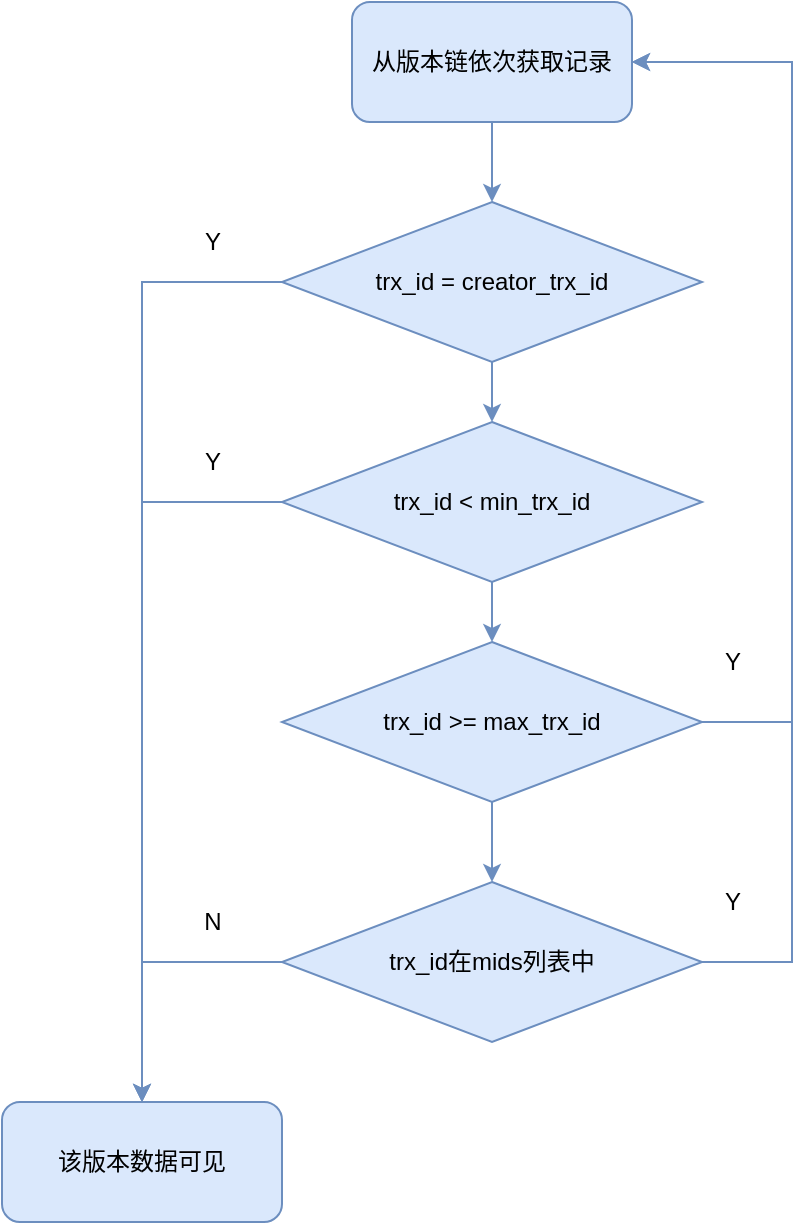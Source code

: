 <mxfile version="15.0.6" type="github">
  <diagram id="CSZVZyFVIdbadKbM7uaS" name="Page-1">
    <mxGraphModel dx="1426" dy="771" grid="1" gridSize="10" guides="1" tooltips="1" connect="1" arrows="1" fold="1" page="1" pageScale="1" pageWidth="827" pageHeight="1169" math="0" shadow="0">
      <root>
        <mxCell id="0" />
        <mxCell id="1" parent="0" />
        <mxCell id="Ul4053_IAkG8oYqvmwzx-12" value="" style="edgeStyle=orthogonalEdgeStyle;rounded=0;orthogonalLoop=1;jettySize=auto;html=1;fillColor=#dae8fc;strokeColor=#6c8ebf;" edge="1" parent="1" source="Ul4053_IAkG8oYqvmwzx-2" target="Ul4053_IAkG8oYqvmwzx-3">
          <mxGeometry relative="1" as="geometry" />
        </mxCell>
        <mxCell id="Ul4053_IAkG8oYqvmwzx-15" style="edgeStyle=orthogonalEdgeStyle;rounded=0;orthogonalLoop=1;jettySize=auto;html=1;exitX=0;exitY=0.5;exitDx=0;exitDy=0;entryX=0.5;entryY=0;entryDx=0;entryDy=0;fillColor=#dae8fc;strokeColor=#6c8ebf;" edge="1" parent="1" source="Ul4053_IAkG8oYqvmwzx-2" target="Ul4053_IAkG8oYqvmwzx-10">
          <mxGeometry relative="1" as="geometry" />
        </mxCell>
        <mxCell id="Ul4053_IAkG8oYqvmwzx-2" value="trx_id =&lt;span style=&quot;box-sizing: border-box ; outline: 0px ; overflow-wrap: break-word&quot;&gt;&amp;nbsp;creator_trx_id&lt;/span&gt;" style="rhombus;whiteSpace=wrap;html=1;fillColor=#dae8fc;strokeColor=#6c8ebf;" vertex="1" parent="1">
          <mxGeometry x="175" y="300" width="210" height="80" as="geometry" />
        </mxCell>
        <mxCell id="Ul4053_IAkG8oYqvmwzx-13" value="" style="edgeStyle=orthogonalEdgeStyle;rounded=0;orthogonalLoop=1;jettySize=auto;html=1;fillColor=#dae8fc;strokeColor=#6c8ebf;" edge="1" parent="1" source="Ul4053_IAkG8oYqvmwzx-3" target="Ul4053_IAkG8oYqvmwzx-4">
          <mxGeometry relative="1" as="geometry" />
        </mxCell>
        <mxCell id="Ul4053_IAkG8oYqvmwzx-17" style="edgeStyle=orthogonalEdgeStyle;rounded=0;orthogonalLoop=1;jettySize=auto;html=1;exitX=0;exitY=0.5;exitDx=0;exitDy=0;entryX=0.5;entryY=0;entryDx=0;entryDy=0;endArrow=classic;endFill=1;fillColor=#dae8fc;strokeColor=#6c8ebf;" edge="1" parent="1" source="Ul4053_IAkG8oYqvmwzx-3" target="Ul4053_IAkG8oYqvmwzx-10">
          <mxGeometry relative="1" as="geometry" />
        </mxCell>
        <mxCell id="Ul4053_IAkG8oYqvmwzx-3" value="trx_id &amp;lt;&lt;span style=&quot;box-sizing: border-box ; outline: 0px ; overflow-wrap: break-word&quot;&gt;&amp;nbsp;min_trx_id&lt;/span&gt;" style="rhombus;whiteSpace=wrap;html=1;fillColor=#dae8fc;strokeColor=#6c8ebf;" vertex="1" parent="1">
          <mxGeometry x="175" y="410" width="210" height="80" as="geometry" />
        </mxCell>
        <mxCell id="Ul4053_IAkG8oYqvmwzx-14" value="" style="edgeStyle=orthogonalEdgeStyle;rounded=0;orthogonalLoop=1;jettySize=auto;html=1;fillColor=#dae8fc;strokeColor=#6c8ebf;" edge="1" parent="1" source="Ul4053_IAkG8oYqvmwzx-4" target="Ul4053_IAkG8oYqvmwzx-5">
          <mxGeometry relative="1" as="geometry" />
        </mxCell>
        <mxCell id="Ul4053_IAkG8oYqvmwzx-22" style="edgeStyle=orthogonalEdgeStyle;rounded=0;orthogonalLoop=1;jettySize=auto;html=1;exitX=1;exitY=0.5;exitDx=0;exitDy=0;entryX=1;entryY=0.5;entryDx=0;entryDy=0;endArrow=classic;endFill=1;fillColor=#dae8fc;strokeColor=#6c8ebf;" edge="1" parent="1" source="Ul4053_IAkG8oYqvmwzx-4" target="Ul4053_IAkG8oYqvmwzx-7">
          <mxGeometry relative="1" as="geometry">
            <Array as="points">
              <mxPoint x="430" y="560" />
              <mxPoint x="430" y="230" />
            </Array>
          </mxGeometry>
        </mxCell>
        <mxCell id="Ul4053_IAkG8oYqvmwzx-4" value="trx_id &amp;gt;&lt;span style=&quot;box-sizing: border-box ; outline: 0px ; overflow-wrap: break-word&quot;&gt;= max_trx_id&lt;/span&gt;" style="rhombus;whiteSpace=wrap;html=1;fillColor=#dae8fc;strokeColor=#6c8ebf;" vertex="1" parent="1">
          <mxGeometry x="175" y="520" width="210" height="80" as="geometry" />
        </mxCell>
        <mxCell id="Ul4053_IAkG8oYqvmwzx-18" style="edgeStyle=orthogonalEdgeStyle;rounded=0;orthogonalLoop=1;jettySize=auto;html=1;exitX=0;exitY=0.5;exitDx=0;exitDy=0;entryX=0.5;entryY=0;entryDx=0;entryDy=0;endArrow=classic;endFill=1;fillColor=#dae8fc;strokeColor=#6c8ebf;" edge="1" parent="1" source="Ul4053_IAkG8oYqvmwzx-5" target="Ul4053_IAkG8oYqvmwzx-10">
          <mxGeometry relative="1" as="geometry" />
        </mxCell>
        <mxCell id="Ul4053_IAkG8oYqvmwzx-23" style="edgeStyle=orthogonalEdgeStyle;rounded=0;orthogonalLoop=1;jettySize=auto;html=1;exitX=1;exitY=0.5;exitDx=0;exitDy=0;entryX=1;entryY=0.5;entryDx=0;entryDy=0;endArrow=classic;endFill=1;fillColor=#dae8fc;strokeColor=#6c8ebf;" edge="1" parent="1" source="Ul4053_IAkG8oYqvmwzx-5" target="Ul4053_IAkG8oYqvmwzx-7">
          <mxGeometry relative="1" as="geometry">
            <Array as="points">
              <mxPoint x="430" y="680" />
              <mxPoint x="430" y="230" />
            </Array>
          </mxGeometry>
        </mxCell>
        <mxCell id="Ul4053_IAkG8oYqvmwzx-5" value="trx_id在mids列表中" style="rhombus;whiteSpace=wrap;html=1;fillColor=#dae8fc;strokeColor=#6c8ebf;" vertex="1" parent="1">
          <mxGeometry x="175" y="640" width="210" height="80" as="geometry" />
        </mxCell>
        <mxCell id="Ul4053_IAkG8oYqvmwzx-11" value="" style="edgeStyle=orthogonalEdgeStyle;rounded=0;orthogonalLoop=1;jettySize=auto;html=1;fillColor=#dae8fc;strokeColor=#6c8ebf;" edge="1" parent="1" source="Ul4053_IAkG8oYqvmwzx-7" target="Ul4053_IAkG8oYqvmwzx-2">
          <mxGeometry relative="1" as="geometry" />
        </mxCell>
        <mxCell id="Ul4053_IAkG8oYqvmwzx-7" value="&lt;span&gt;从版本链依次获取记录&lt;/span&gt;" style="rounded=1;whiteSpace=wrap;html=1;fillColor=#dae8fc;strokeColor=#6c8ebf;" vertex="1" parent="1">
          <mxGeometry x="210" y="200" width="140" height="60" as="geometry" />
        </mxCell>
        <mxCell id="Ul4053_IAkG8oYqvmwzx-10" value="该版本数据可见" style="rounded=1;whiteSpace=wrap;html=1;fillColor=#dae8fc;strokeColor=#6c8ebf;" vertex="1" parent="1">
          <mxGeometry x="35" y="750" width="140" height="60" as="geometry" />
        </mxCell>
        <mxCell id="Ul4053_IAkG8oYqvmwzx-19" value="Y" style="text;html=1;align=center;verticalAlign=middle;resizable=0;points=[];autosize=1;" vertex="1" parent="1">
          <mxGeometry x="130" y="310" width="20" height="20" as="geometry" />
        </mxCell>
        <mxCell id="Ul4053_IAkG8oYqvmwzx-20" value="Y" style="text;html=1;align=center;verticalAlign=middle;resizable=0;points=[];autosize=1;" vertex="1" parent="1">
          <mxGeometry x="130" y="420" width="20" height="20" as="geometry" />
        </mxCell>
        <mxCell id="Ul4053_IAkG8oYqvmwzx-21" value="N" style="text;html=1;align=center;verticalAlign=middle;resizable=0;points=[];autosize=1;" vertex="1" parent="1">
          <mxGeometry x="130" y="650" width="20" height="20" as="geometry" />
        </mxCell>
        <mxCell id="Ul4053_IAkG8oYqvmwzx-24" value="Y" style="text;html=1;align=center;verticalAlign=middle;resizable=0;points=[];autosize=1;" vertex="1" parent="1">
          <mxGeometry x="390" y="520" width="20" height="20" as="geometry" />
        </mxCell>
        <mxCell id="Ul4053_IAkG8oYqvmwzx-25" value="Y" style="text;html=1;align=center;verticalAlign=middle;resizable=0;points=[];autosize=1;" vertex="1" parent="1">
          <mxGeometry x="390" y="640" width="20" height="20" as="geometry" />
        </mxCell>
      </root>
    </mxGraphModel>
  </diagram>
</mxfile>
